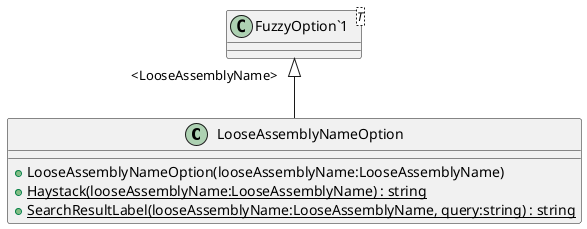 @startuml
class LooseAssemblyNameOption {
    + LooseAssemblyNameOption(looseAssemblyName:LooseAssemblyName)
    + {static} Haystack(looseAssemblyName:LooseAssemblyName) : string
    + {static} SearchResultLabel(looseAssemblyName:LooseAssemblyName, query:string) : string
}
class "FuzzyOption`1"<T> {
}
"FuzzyOption`1" "<LooseAssemblyName>" <|-- LooseAssemblyNameOption
@enduml
